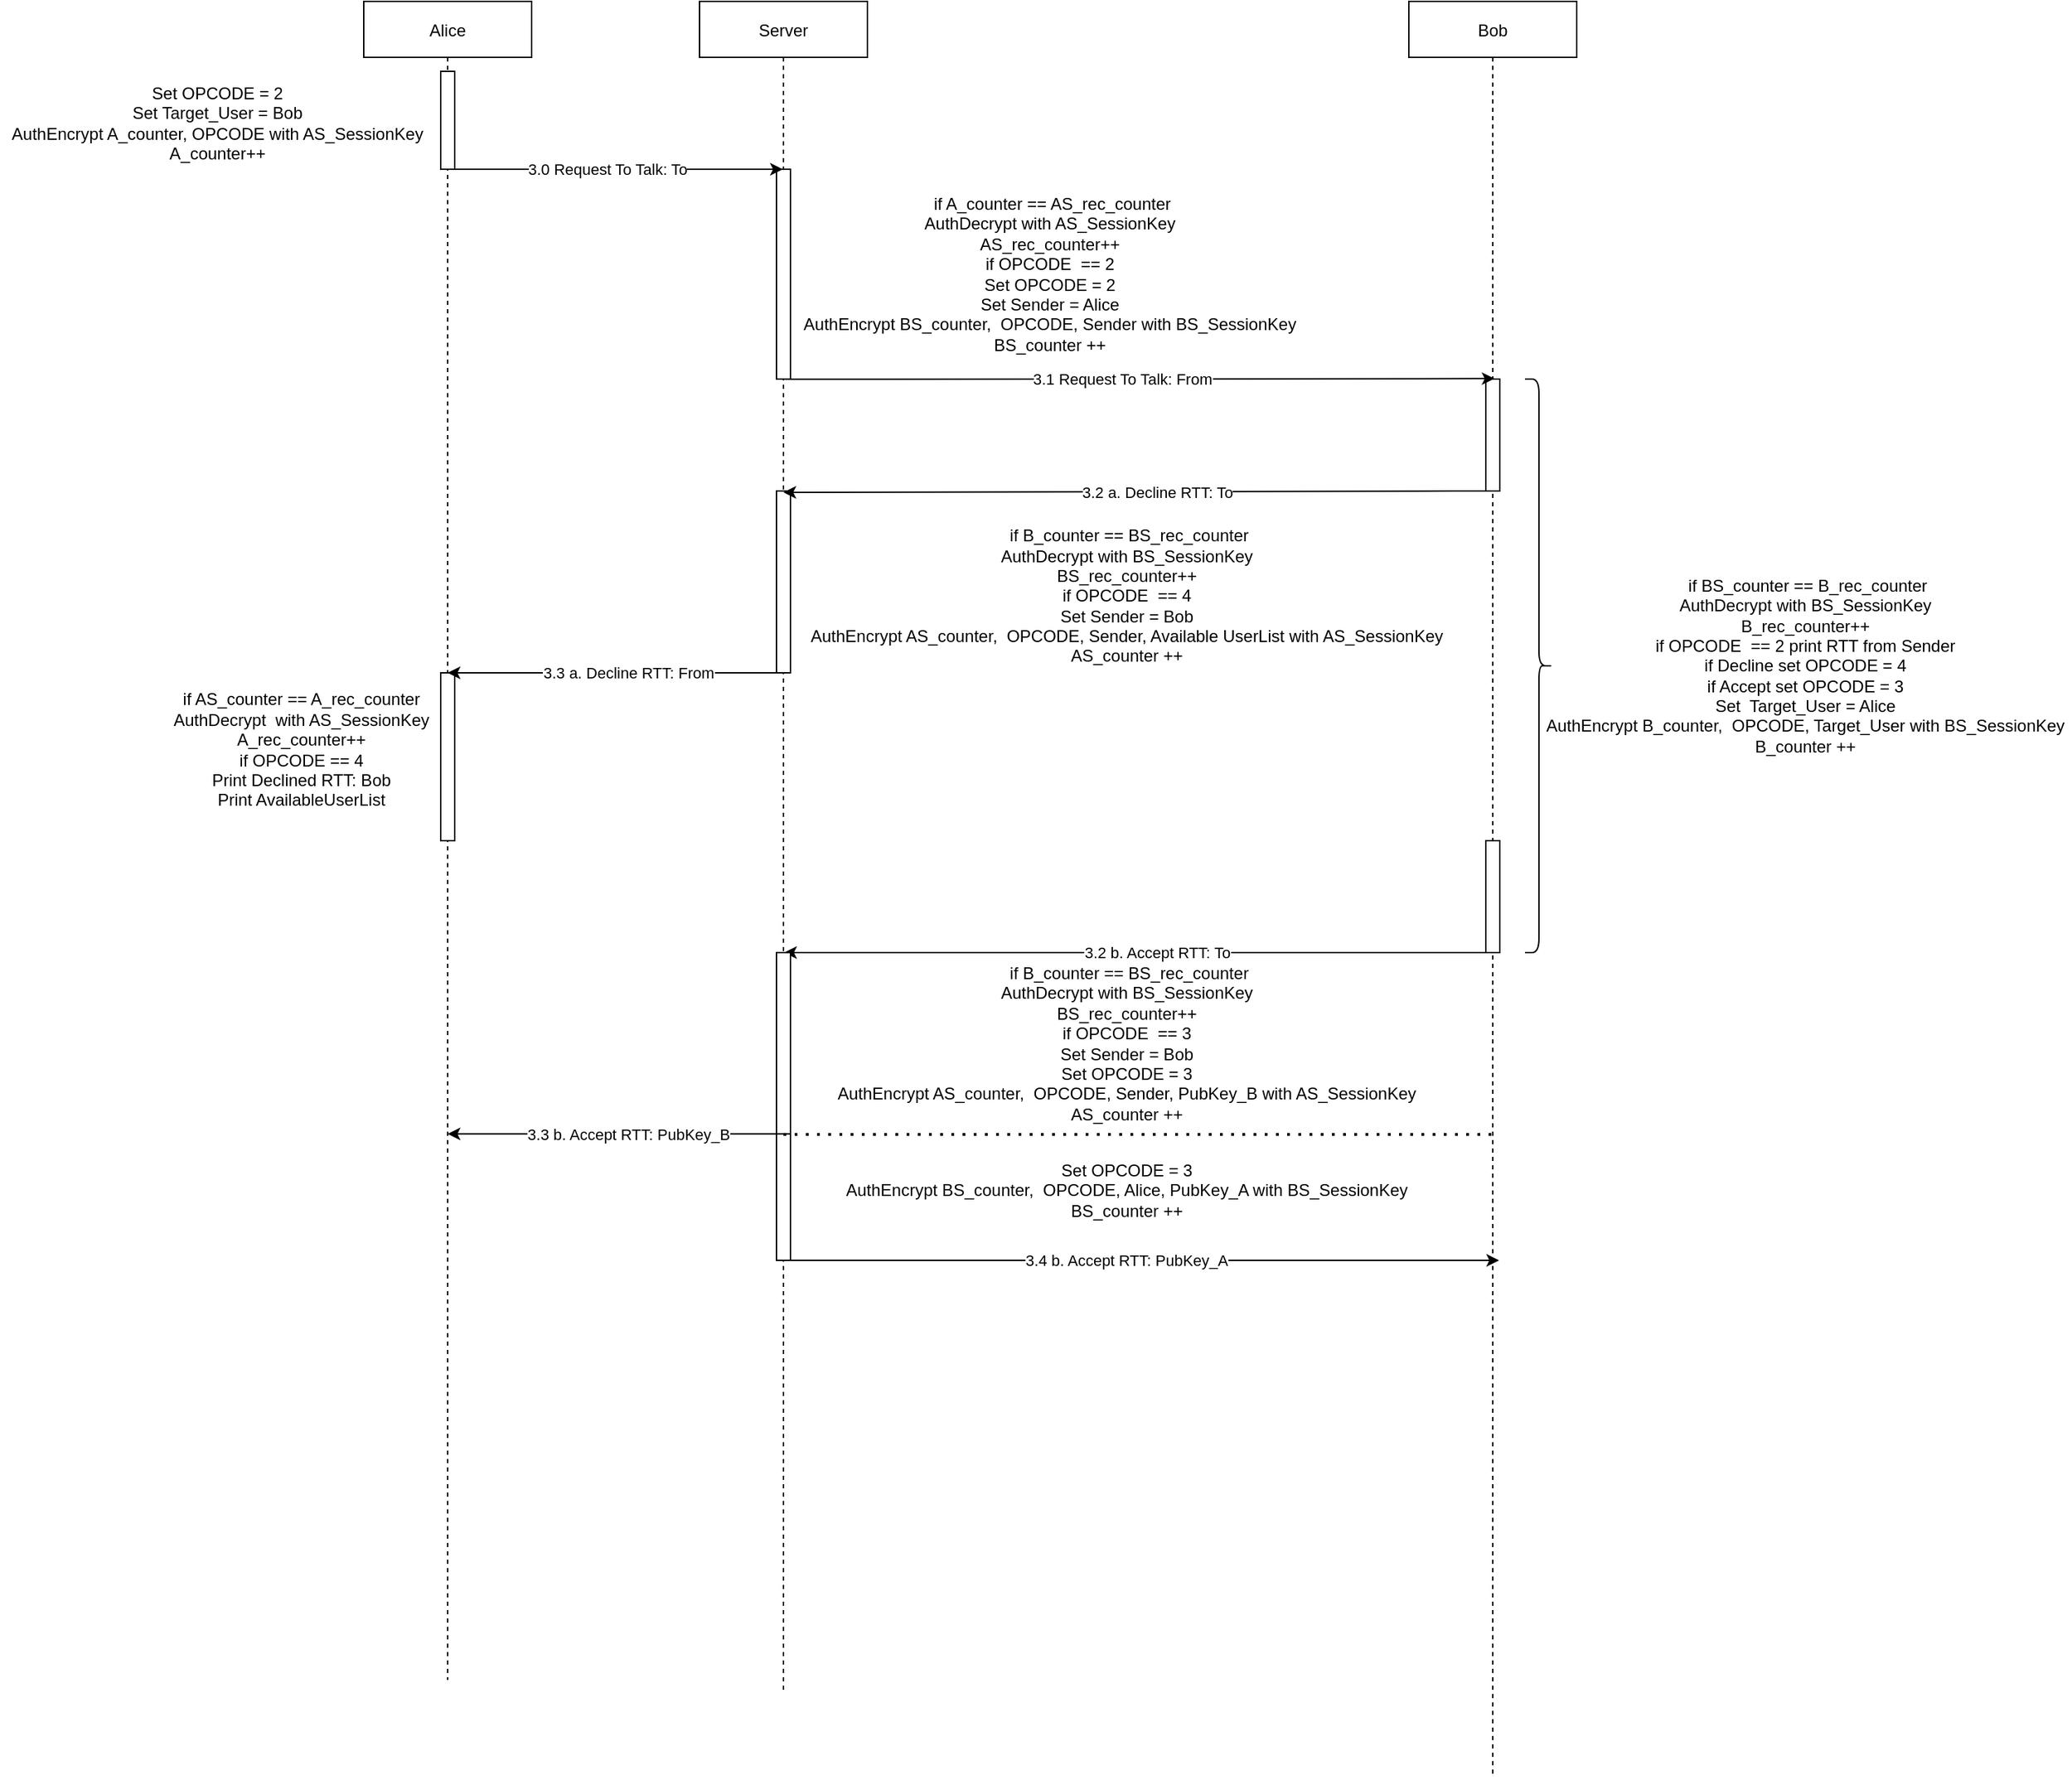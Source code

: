<mxfile version="14.6.13" type="device"><diagram id="BZIQNNGhXJWrBAig1fvR" name="Page-1"><mxGraphModel dx="2415" dy="704" grid="1" gridSize="10" guides="1" tooltips="1" connect="1" arrows="1" fold="1" page="1" pageScale="1" pageWidth="827" pageHeight="1169" math="0" shadow="0"><root><mxCell id="0"/><mxCell id="1" parent="0"/><mxCell id="yOrJ--uwDL7SXQ9epURj-1" value="Alice" style="shape=umlLifeline;perimeter=lifelinePerimeter;container=1;collapsible=0;recursiveResize=0;rounded=0;shadow=0;strokeWidth=1;" parent="1" vertex="1"><mxGeometry x="80" y="40" width="120" height="1200" as="geometry"/></mxCell><mxCell id="yOrJ--uwDL7SXQ9epURj-3" value="Server" style="shape=umlLifeline;perimeter=lifelinePerimeter;container=1;collapsible=0;recursiveResize=0;rounded=0;shadow=0;strokeWidth=1;" parent="1" vertex="1"><mxGeometry x="320" y="40" width="120" height="1210" as="geometry"/></mxCell><mxCell id="yOrJ--uwDL7SXQ9epURj-4" value="" style="html=1;points=[];perimeter=orthogonalPerimeter;" parent="1" vertex="1"><mxGeometry x="375" y="160" width="10" height="150" as="geometry"/></mxCell><mxCell id="yOrJ--uwDL7SXQ9epURj-6" value="" style="endArrow=classic;html=1;" parent="1" target="yOrJ--uwDL7SXQ9epURj-3" edge="1"><mxGeometry relative="1" as="geometry"><mxPoint x="140" y="160" as="sourcePoint"/><mxPoint x="240" y="160" as="targetPoint"/></mxGeometry></mxCell><mxCell id="yOrJ--uwDL7SXQ9epURj-28" value="3.0 Request To Talk: To" style="edgeLabel;html=1;align=center;verticalAlign=middle;resizable=0;points=[];" parent="yOrJ--uwDL7SXQ9epURj-6" vertex="1" connectable="0"><mxGeometry x="-0.053" relative="1" as="geometry"><mxPoint as="offset"/></mxGeometry></mxCell><mxCell id="yOrJ--uwDL7SXQ9epURj-14" value="" style="html=1;points=[];perimeter=orthogonalPerimeter;" parent="1" vertex="1"><mxGeometry x="135" y="90" width="10" height="70" as="geometry"/></mxCell><mxCell id="yOrJ--uwDL7SXQ9epURj-18" value="&lt;br&gt;&lt;div&gt;Set OPCODE = 2&lt;/div&gt;&lt;div&gt;Set Target_User = Bob&lt;br&gt;&lt;/div&gt;&lt;div&gt;AuthEncrypt A_counter, OPCODE with AS_SessionKey&lt;/div&gt;&lt;div&gt;A_counter++&lt;br&gt;&lt;/div&gt;" style="text;html=1;align=center;verticalAlign=middle;resizable=0;points=[];autosize=1;strokeColor=none;" parent="1" vertex="1"><mxGeometry x="-180" y="80" width="310" height="80" as="geometry"/></mxCell><mxCell id="yOrJ--uwDL7SXQ9epURj-22" value="&lt;div&gt;&lt;br&gt;&lt;/div&gt;&lt;div&gt;&amp;nbsp;if A_counter == AS_rec_counter&lt;br&gt;&lt;/div&gt;&lt;div&gt;AuthDecrypt with AS_SessionKey&lt;/div&gt;&lt;div&gt;AS_rec_counter++&lt;/div&gt;&lt;div&gt;if OPCODE&amp;nbsp; == 2&lt;br&gt;&lt;/div&gt;&lt;div&gt;Set OPCODE = 2&lt;/div&gt;&lt;div&gt;Set Sender = Alice&lt;br&gt;&lt;/div&gt;AuthEncrypt BS_counter,&amp;nbsp; OPCODE, Sender with BS_SessionKey&lt;br&gt;&lt;div&gt;BS_counter ++&lt;br&gt;&lt;/div&gt;&lt;div&gt;&lt;br&gt;&lt;/div&gt;" style="text;html=1;align=center;verticalAlign=middle;resizable=0;points=[];autosize=1;strokeColor=none;" parent="1" vertex="1"><mxGeometry x="385" y="160" width="370" height="150" as="geometry"/></mxCell><mxCell id="0j-frepMayAmGElnXc91-1" value="Bob" style="shape=umlLifeline;perimeter=lifelinePerimeter;container=1;collapsible=0;recursiveResize=0;rounded=0;shadow=0;strokeWidth=1;" vertex="1" parent="1"><mxGeometry x="827" y="40" width="120" height="1270" as="geometry"/></mxCell><mxCell id="0j-frepMayAmGElnXc91-6" value="" style="html=1;points=[];perimeter=orthogonalPerimeter;" vertex="1" parent="1"><mxGeometry x="882" y="310" width="10" height="80" as="geometry"/></mxCell><mxCell id="0j-frepMayAmGElnXc91-4" value="" style="endArrow=classic;html=1;entryX=0.62;entryY=-0.004;entryDx=0;entryDy=0;entryPerimeter=0;exitX=0.633;exitY=1.001;exitDx=0;exitDy=0;exitPerimeter=0;" edge="1" parent="1" source="yOrJ--uwDL7SXQ9epURj-4" target="0j-frepMayAmGElnXc91-6"><mxGeometry relative="1" as="geometry"><mxPoint x="390" y="309" as="sourcePoint"/><mxPoint x="880" y="310" as="targetPoint"/></mxGeometry></mxCell><mxCell id="0j-frepMayAmGElnXc91-5" value="3.1 Request To Talk: From" style="edgeLabel;html=1;align=center;verticalAlign=middle;resizable=0;points=[];" vertex="1" connectable="0" parent="0j-frepMayAmGElnXc91-4"><mxGeometry x="-0.053" relative="1" as="geometry"><mxPoint as="offset"/></mxGeometry></mxCell><mxCell id="0j-frepMayAmGElnXc91-7" value="&lt;div&gt;&lt;br&gt;&lt;/div&gt;&lt;div&gt;&amp;nbsp;if BS_counter == B_rec_counter&lt;br&gt;&lt;/div&gt;&lt;div&gt;AuthDecrypt with BS_SessionKey&lt;/div&gt;&lt;div&gt;B_rec_counter++&lt;/div&gt;&lt;div&gt;if OPCODE&amp;nbsp; == 2 print RTT from Sender&lt;br&gt;&lt;/div&gt;&lt;div&gt;if Decline set OPCODE = 4&lt;/div&gt;&lt;div&gt;if Accept set OPCODE = 3&lt;br&gt;&lt;/div&gt;&lt;div&gt;Set&amp;nbsp; Target_User = Alice&lt;br&gt;&lt;/div&gt;AuthEncrypt B_counter,&amp;nbsp; OPCODE, Target_User with BS_SessionKey&lt;br&gt;&lt;div&gt;B_counter ++&lt;br&gt;&lt;/div&gt;&lt;div&gt;&lt;br&gt;&lt;/div&gt;" style="text;html=1;align=center;verticalAlign=middle;resizable=0;points=[];autosize=1;strokeColor=none;" vertex="1" parent="1"><mxGeometry x="920" y="435" width="380" height="160" as="geometry"/></mxCell><mxCell id="0j-frepMayAmGElnXc91-12" value="" style="html=1;points=[];perimeter=orthogonalPerimeter;" vertex="1" parent="1"><mxGeometry x="375" y="390" width="10" height="130" as="geometry"/></mxCell><mxCell id="0j-frepMayAmGElnXc91-10" value="" style="endArrow=classic;html=1;" edge="1" parent="1" source="0j-frepMayAmGElnXc91-1"><mxGeometry relative="1" as="geometry"><mxPoint x="842.286" y="460" as="sourcePoint"/><mxPoint x="380" y="391" as="targetPoint"/><Array as="points"><mxPoint x="870" y="390"/></Array></mxGeometry></mxCell><mxCell id="0j-frepMayAmGElnXc91-11" value="3.2 a. Decline RTT: To" style="edgeLabel;html=1;align=center;verticalAlign=middle;resizable=0;points=[];" vertex="1" connectable="0" parent="0j-frepMayAmGElnXc91-10"><mxGeometry x="-0.053" relative="1" as="geometry"><mxPoint as="offset"/></mxGeometry></mxCell><mxCell id="0j-frepMayAmGElnXc91-14" value="&lt;div&gt;&lt;br&gt;&lt;/div&gt;&lt;div&gt;&amp;nbsp;if B_counter == BS_rec_counter&lt;br&gt;&lt;/div&gt;&lt;div&gt;AuthDecrypt with BS_SessionKey&lt;/div&gt;&lt;div&gt;BS_rec_counter++&lt;/div&gt;&lt;div&gt;if OPCODE&amp;nbsp; == 4&lt;br&gt;&lt;/div&gt;&lt;div&gt;Set Sender = Bob&lt;br&gt;&lt;/div&gt;AuthEncrypt AS_counter,&amp;nbsp; OPCODE, Sender, Available UserList with AS_SessionKey&lt;br&gt;&lt;div&gt;AS_counter ++&lt;br&gt;&lt;/div&gt;&lt;div&gt;&lt;br&gt;&lt;/div&gt;" style="text;html=1;align=center;verticalAlign=middle;resizable=0;points=[];autosize=1;strokeColor=none;" vertex="1" parent="1"><mxGeometry x="390" y="400" width="470" height="130" as="geometry"/></mxCell><mxCell id="0j-frepMayAmGElnXc91-20" value="if AS_counter == A_rec_counter&lt;div&gt;AuthDecrypt&amp;nbsp; with AS_SessionKey&lt;/div&gt;&lt;div&gt;A_rec_counter++&lt;/div&gt;&lt;div&gt;if OPCODE == 4&lt;/div&gt;&lt;div&gt;Print Declined RTT: Bob&lt;br&gt;&lt;/div&gt;&lt;div&gt;Print AvailableUserList&lt;br&gt;&lt;/div&gt;" style="text;html=1;align=center;verticalAlign=middle;resizable=0;points=[];autosize=1;strokeColor=none;" vertex="1" parent="1"><mxGeometry x="-65" y="530" width="200" height="90" as="geometry"/></mxCell><mxCell id="0j-frepMayAmGElnXc91-21" value="" style="html=1;points=[];perimeter=orthogonalPerimeter;" vertex="1" parent="1"><mxGeometry x="135" y="520" width="10" height="120" as="geometry"/></mxCell><mxCell id="0j-frepMayAmGElnXc91-15" value="" style="endArrow=classic;html=1;" edge="1" parent="1"><mxGeometry relative="1" as="geometry"><mxPoint x="384.996" y="520" as="sourcePoint"/><mxPoint x="140" y="520" as="targetPoint"/><Array as="points"><mxPoint x="270" y="520"/></Array></mxGeometry></mxCell><mxCell id="0j-frepMayAmGElnXc91-16" value="3.3 a. Decline RTT: From" style="edgeLabel;html=1;align=center;verticalAlign=middle;resizable=0;points=[];" vertex="1" connectable="0" parent="0j-frepMayAmGElnXc91-15"><mxGeometry x="-0.053" relative="1" as="geometry"><mxPoint as="offset"/></mxGeometry></mxCell><mxCell id="0j-frepMayAmGElnXc91-22" value="" style="endArrow=classic;html=1;" edge="1" parent="1"><mxGeometry relative="1" as="geometry"><mxPoint x="887" y="720" as="sourcePoint"/><mxPoint x="380.5" y="720" as="targetPoint"/></mxGeometry></mxCell><mxCell id="0j-frepMayAmGElnXc91-23" value="3.2 b. Accept RTT: To" style="edgeLabel;html=1;align=center;verticalAlign=middle;resizable=0;points=[];" vertex="1" connectable="0" parent="0j-frepMayAmGElnXc91-22"><mxGeometry x="-0.053" relative="1" as="geometry"><mxPoint as="offset"/></mxGeometry></mxCell><mxCell id="0j-frepMayAmGElnXc91-25" value="" style="shape=curlyBracket;whiteSpace=wrap;html=1;rounded=1;flipH=1;" vertex="1" parent="1"><mxGeometry x="910" y="310" width="20" height="410" as="geometry"/></mxCell><mxCell id="0j-frepMayAmGElnXc91-26" value="" style="html=1;points=[];perimeter=orthogonalPerimeter;" vertex="1" parent="1"><mxGeometry x="882" y="640" width="10" height="80" as="geometry"/></mxCell><mxCell id="0j-frepMayAmGElnXc91-28" value="" style="html=1;points=[];perimeter=orthogonalPerimeter;" vertex="1" parent="1"><mxGeometry x="375" y="720" width="10" height="220" as="geometry"/></mxCell><mxCell id="0j-frepMayAmGElnXc91-27" value="&lt;div&gt;&lt;br&gt;&lt;/div&gt;&lt;div&gt;&amp;nbsp;if B_counter == BS_rec_counter&lt;br&gt;&lt;/div&gt;&lt;div&gt;AuthDecrypt with BS_SessionKey&lt;/div&gt;&lt;div&gt;BS_rec_counter++&lt;/div&gt;&lt;div&gt;if OPCODE&amp;nbsp; == 3&lt;br&gt;&lt;/div&gt;&lt;div&gt;Set Sender = Bob&lt;/div&gt;&lt;div&gt;Set OPCODE = 3&lt;br&gt;&lt;/div&gt;AuthEncrypt AS_counter,&amp;nbsp; OPCODE, Sender, PubKey_B with AS_SessionKey&lt;br&gt;&lt;div&gt;AS_counter ++&lt;br&gt;&lt;/div&gt;&lt;div&gt;&lt;br&gt;&lt;/div&gt;" style="text;html=1;align=center;verticalAlign=middle;resizable=0;points=[];autosize=1;strokeColor=none;" vertex="1" parent="1"><mxGeometry x="410" y="710" width="430" height="150" as="geometry"/></mxCell><mxCell id="0j-frepMayAmGElnXc91-30" value="" style="endArrow=classic;html=1;" edge="1" parent="1"><mxGeometry relative="1" as="geometry"><mxPoint x="384.996" y="849.6" as="sourcePoint"/><mxPoint x="140" y="849.6" as="targetPoint"/><Array as="points"><mxPoint x="270" y="849.6"/></Array></mxGeometry></mxCell><mxCell id="0j-frepMayAmGElnXc91-31" value="3.3 b. Accept RTT: PubKey_B" style="edgeLabel;html=1;align=center;verticalAlign=middle;resizable=0;points=[];" vertex="1" connectable="0" parent="0j-frepMayAmGElnXc91-30"><mxGeometry x="-0.053" relative="1" as="geometry"><mxPoint as="offset"/></mxGeometry></mxCell><mxCell id="0j-frepMayAmGElnXc91-32" value="" style="endArrow=classic;html=1;" edge="1" parent="1"><mxGeometry relative="1" as="geometry"><mxPoint x="385" y="940" as="sourcePoint"/><mxPoint x="891.5" y="940" as="targetPoint"/></mxGeometry></mxCell><mxCell id="0j-frepMayAmGElnXc91-33" value="3.4 b. Accept RTT: PubKey_A" style="edgeLabel;html=1;align=center;verticalAlign=middle;resizable=0;points=[];" vertex="1" connectable="0" parent="0j-frepMayAmGElnXc91-32"><mxGeometry x="-0.053" relative="1" as="geometry"><mxPoint as="offset"/></mxGeometry></mxCell><mxCell id="0j-frepMayAmGElnXc91-37" value="&lt;br&gt;&lt;div&gt;Set OPCODE = 3&lt;br&gt;&lt;/div&gt;AuthEncrypt BS_counter,&amp;nbsp; OPCODE, Alice, PubKey_A with BS_SessionKey&lt;br&gt;&lt;div&gt;BS_counter ++&lt;br&gt;&lt;/div&gt;&lt;div&gt;&lt;br&gt;&lt;/div&gt;" style="text;html=1;align=center;verticalAlign=middle;resizable=0;points=[];autosize=1;strokeColor=none;" vertex="1" parent="1"><mxGeometry x="415" y="850" width="420" height="80" as="geometry"/></mxCell><mxCell id="0j-frepMayAmGElnXc91-38" value="" style="endArrow=none;dashed=1;html=1;dashPattern=1 3;strokeWidth=2;" edge="1" parent="1" target="0j-frepMayAmGElnXc91-1"><mxGeometry width="50" height="50" relative="1" as="geometry"><mxPoint x="380" y="850" as="sourcePoint"/><mxPoint x="480" y="880" as="targetPoint"/></mxGeometry></mxCell></root></mxGraphModel></diagram></mxfile>